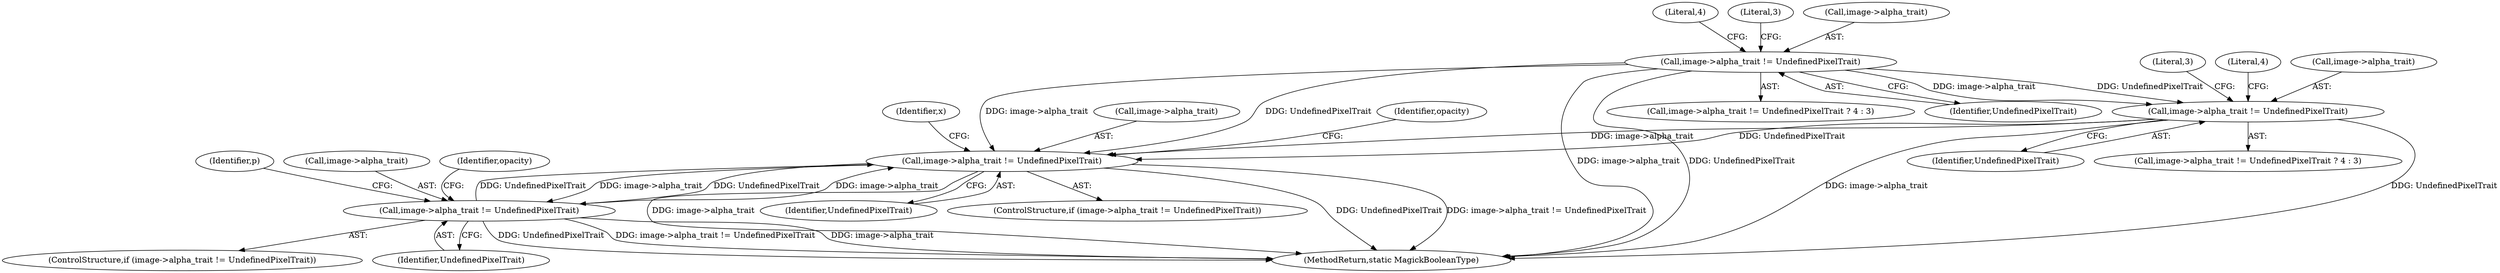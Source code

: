 digraph "0_ImageMagick_0f6fc2d5bf8f500820c3dbcf0d23ee14f2d9f734_4@pointer" {
"1001765" [label="(Call,image->alpha_trait != UndefinedPixelTrait)"];
"1001838" [label="(Call,image->alpha_trait != UndefinedPixelTrait)"];
"1001765" [label="(Call,image->alpha_trait != UndefinedPixelTrait)"];
"1000467" [label="(Call,image->alpha_trait != UndefinedPixelTrait)"];
"1000419" [label="(Call,image->alpha_trait != UndefinedPixelTrait)"];
"1000423" [label="(Identifier,UndefinedPixelTrait)"];
"1001854" [label="(Identifier,p)"];
"1001839" [label="(Call,image->alpha_trait)"];
"1001846" [label="(Identifier,opacity)"];
"1001837" [label="(ControlStructure,if (image->alpha_trait != UndefinedPixelTrait))"];
"1000424" [label="(Literal,4)"];
"1001765" [label="(Call,image->alpha_trait != UndefinedPixelTrait)"];
"1001764" [label="(ControlStructure,if (image->alpha_trait != UndefinedPixelTrait))"];
"1000425" [label="(Literal,3)"];
"1000473" [label="(Literal,3)"];
"1001948" [label="(MethodReturn,static MagickBooleanType)"];
"1000418" [label="(Call,image->alpha_trait != UndefinedPixelTrait ? 4 : 3)"];
"1000472" [label="(Literal,4)"];
"1000468" [label="(Call,image->alpha_trait)"];
"1001772" [label="(Identifier,opacity)"];
"1000471" [label="(Identifier,UndefinedPixelTrait)"];
"1000419" [label="(Call,image->alpha_trait != UndefinedPixelTrait)"];
"1000466" [label="(Call,image->alpha_trait != UndefinedPixelTrait ? 4 : 3)"];
"1001801" [label="(Identifier,x)"];
"1000467" [label="(Call,image->alpha_trait != UndefinedPixelTrait)"];
"1001842" [label="(Identifier,UndefinedPixelTrait)"];
"1001766" [label="(Call,image->alpha_trait)"];
"1001838" [label="(Call,image->alpha_trait != UndefinedPixelTrait)"];
"1001769" [label="(Identifier,UndefinedPixelTrait)"];
"1000420" [label="(Call,image->alpha_trait)"];
"1001765" -> "1001764"  [label="AST: "];
"1001765" -> "1001769"  [label="CFG: "];
"1001766" -> "1001765"  [label="AST: "];
"1001769" -> "1001765"  [label="AST: "];
"1001772" -> "1001765"  [label="CFG: "];
"1001801" -> "1001765"  [label="CFG: "];
"1001765" -> "1001948"  [label="DDG: image->alpha_trait"];
"1001765" -> "1001948"  [label="DDG: UndefinedPixelTrait"];
"1001765" -> "1001948"  [label="DDG: image->alpha_trait != UndefinedPixelTrait"];
"1001838" -> "1001765"  [label="DDG: image->alpha_trait"];
"1001838" -> "1001765"  [label="DDG: UndefinedPixelTrait"];
"1000467" -> "1001765"  [label="DDG: image->alpha_trait"];
"1000467" -> "1001765"  [label="DDG: UndefinedPixelTrait"];
"1000419" -> "1001765"  [label="DDG: image->alpha_trait"];
"1000419" -> "1001765"  [label="DDG: UndefinedPixelTrait"];
"1001765" -> "1001838"  [label="DDG: image->alpha_trait"];
"1001765" -> "1001838"  [label="DDG: UndefinedPixelTrait"];
"1001838" -> "1001837"  [label="AST: "];
"1001838" -> "1001842"  [label="CFG: "];
"1001839" -> "1001838"  [label="AST: "];
"1001842" -> "1001838"  [label="AST: "];
"1001846" -> "1001838"  [label="CFG: "];
"1001854" -> "1001838"  [label="CFG: "];
"1001838" -> "1001948"  [label="DDG: image->alpha_trait"];
"1001838" -> "1001948"  [label="DDG: UndefinedPixelTrait"];
"1001838" -> "1001948"  [label="DDG: image->alpha_trait != UndefinedPixelTrait"];
"1000467" -> "1000466"  [label="AST: "];
"1000467" -> "1000471"  [label="CFG: "];
"1000468" -> "1000467"  [label="AST: "];
"1000471" -> "1000467"  [label="AST: "];
"1000472" -> "1000467"  [label="CFG: "];
"1000473" -> "1000467"  [label="CFG: "];
"1000467" -> "1001948"  [label="DDG: image->alpha_trait"];
"1000467" -> "1001948"  [label="DDG: UndefinedPixelTrait"];
"1000419" -> "1000467"  [label="DDG: image->alpha_trait"];
"1000419" -> "1000467"  [label="DDG: UndefinedPixelTrait"];
"1000419" -> "1000418"  [label="AST: "];
"1000419" -> "1000423"  [label="CFG: "];
"1000420" -> "1000419"  [label="AST: "];
"1000423" -> "1000419"  [label="AST: "];
"1000424" -> "1000419"  [label="CFG: "];
"1000425" -> "1000419"  [label="CFG: "];
"1000419" -> "1001948"  [label="DDG: image->alpha_trait"];
"1000419" -> "1001948"  [label="DDG: UndefinedPixelTrait"];
}
